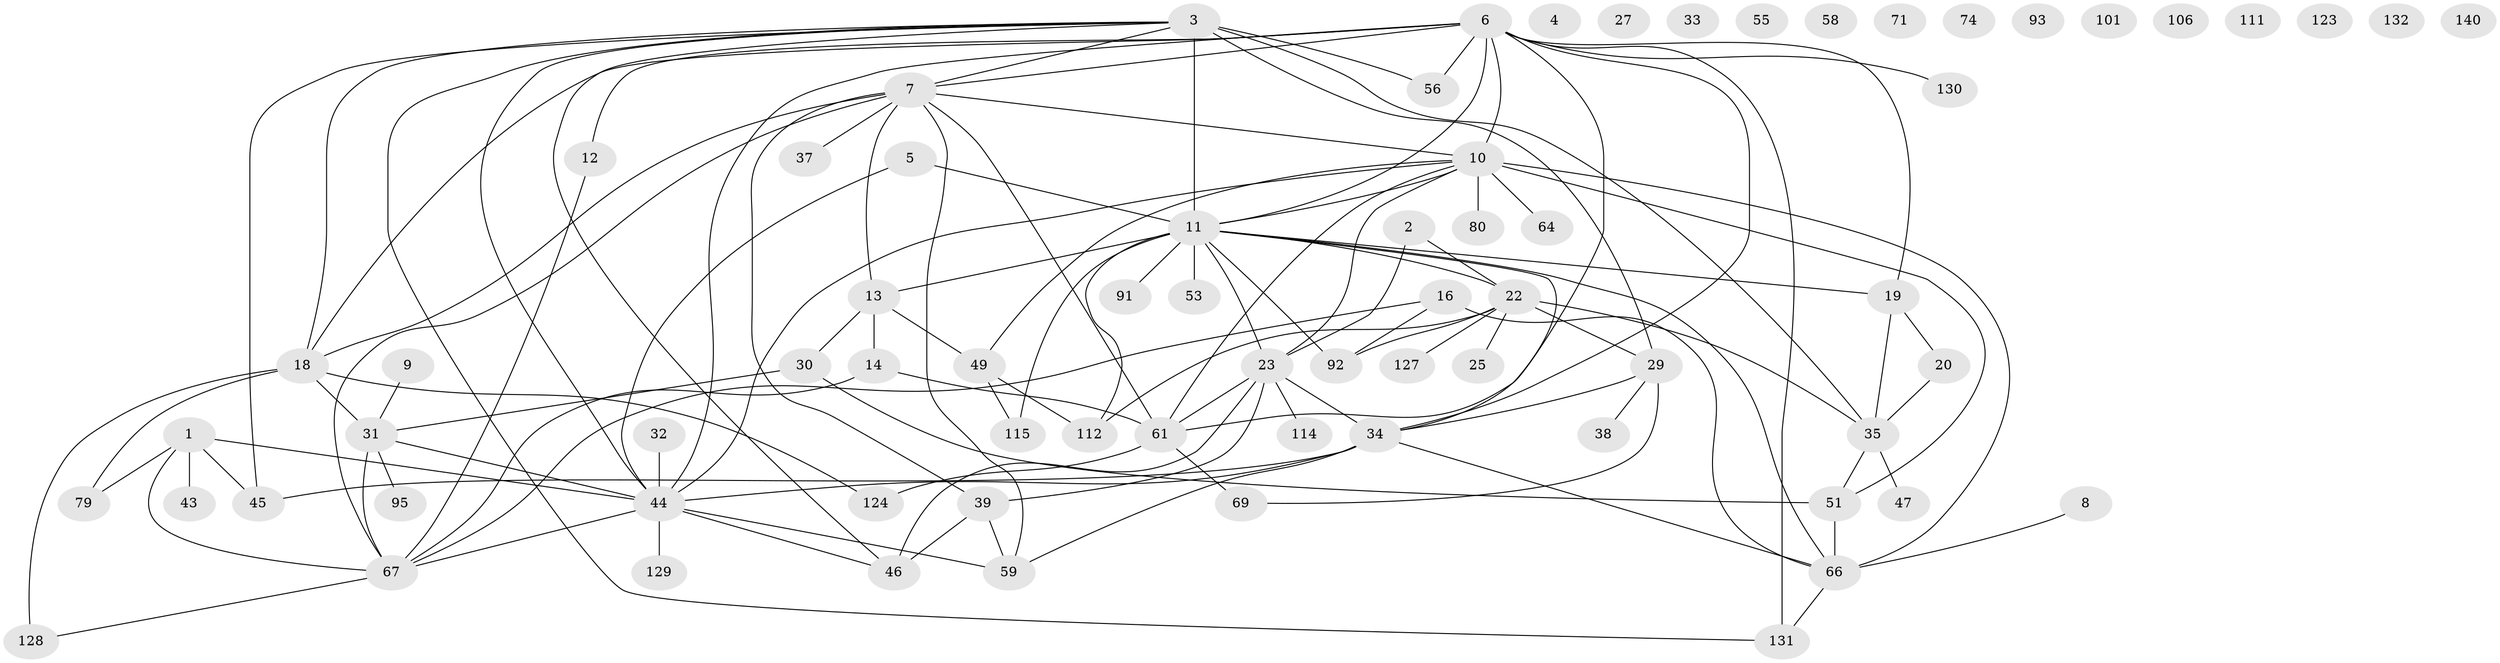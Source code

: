 // original degree distribution, {3: 0.2152777777777778, 2: 0.20833333333333334, 5: 0.08333333333333333, 0: 0.09027777777777778, 4: 0.13194444444444445, 1: 0.18055555555555555, 6: 0.041666666666666664, 7: 0.04861111111111111}
// Generated by graph-tools (version 1.1) at 2025/13/03/09/25 04:13:00]
// undirected, 72 vertices, 116 edges
graph export_dot {
graph [start="1"]
  node [color=gray90,style=filled];
  1 [super="+57"];
  2;
  3 [super="+15+94+97+50"];
  4;
  5;
  6 [super="+21"];
  7 [super="+84+76+28"];
  8 [super="+17"];
  9;
  10 [super="+118+90"];
  11 [super="+36+24+72"];
  12;
  13 [super="+110"];
  14;
  16 [super="+40"];
  18 [super="+26+82+65"];
  19 [super="+42"];
  20;
  22 [super="+136+78+52"];
  23 [super="+105"];
  25;
  27;
  29;
  30 [super="+54"];
  31 [super="+119"];
  32 [super="+77"];
  33;
  34 [super="+48+108"];
  35 [super="+75"];
  37;
  38 [super="+100"];
  39 [super="+70"];
  43;
  44 [super="+117"];
  45 [super="+68"];
  46 [super="+113"];
  47;
  49 [super="+139+85"];
  51 [super="+60"];
  53 [super="+81"];
  55;
  56 [super="+73"];
  58 [super="+116"];
  59 [super="+98"];
  61 [super="+62+107+125"];
  64;
  66 [super="+143"];
  67 [super="+86"];
  69;
  71;
  74;
  79;
  80;
  91;
  92;
  93;
  95;
  101;
  106;
  111;
  112;
  114 [super="+142"];
  115;
  123;
  124;
  127;
  128;
  129;
  130;
  131;
  132;
  140;
  1 -- 67;
  1 -- 43;
  1 -- 79;
  1 -- 44;
  1 -- 45;
  2 -- 23;
  2 -- 22;
  3 -- 44;
  3 -- 11 [weight=4];
  3 -- 35;
  3 -- 18;
  3 -- 7;
  3 -- 45;
  3 -- 56;
  3 -- 131;
  3 -- 29;
  3 -- 46;
  5 -- 11;
  5 -- 44;
  6 -- 34;
  6 -- 18 [weight=2];
  6 -- 130;
  6 -- 131;
  6 -- 7;
  6 -- 11;
  6 -- 12;
  6 -- 44;
  6 -- 19;
  6 -- 56;
  6 -- 61;
  6 -- 10;
  7 -- 37;
  7 -- 59;
  7 -- 67;
  7 -- 39;
  7 -- 61;
  7 -- 18;
  7 -- 10;
  7 -- 13;
  8 -- 66;
  9 -- 31;
  10 -- 66;
  10 -- 80;
  10 -- 23;
  10 -- 61;
  10 -- 44;
  10 -- 64;
  10 -- 49 [weight=2];
  10 -- 51;
  10 -- 11;
  11 -- 66;
  11 -- 23;
  11 -- 115;
  11 -- 91;
  11 -- 92;
  11 -- 112;
  11 -- 34;
  11 -- 53 [weight=2];
  11 -- 22;
  11 -- 13;
  11 -- 19;
  12 -- 67;
  13 -- 49;
  13 -- 30;
  13 -- 14;
  14 -- 67;
  14 -- 61;
  16 -- 66;
  16 -- 67;
  16 -- 92;
  18 -- 128 [weight=2];
  18 -- 124;
  18 -- 79;
  18 -- 31;
  19 -- 20;
  19 -- 35;
  20 -- 35;
  22 -- 112 [weight=2];
  22 -- 92;
  22 -- 29;
  22 -- 127;
  22 -- 25;
  22 -- 35;
  23 -- 34;
  23 -- 46;
  23 -- 114;
  23 -- 61;
  23 -- 39;
  29 -- 69;
  29 -- 34;
  29 -- 38;
  30 -- 51;
  30 -- 31;
  31 -- 95;
  31 -- 67;
  31 -- 44;
  32 -- 44;
  34 -- 66;
  34 -- 59;
  34 -- 44;
  34 -- 45 [weight=2];
  35 -- 51;
  35 -- 47;
  39 -- 59;
  39 -- 46;
  44 -- 129;
  44 -- 46;
  44 -- 67;
  44 -- 59;
  49 -- 112 [weight=2];
  49 -- 115;
  51 -- 66;
  61 -- 69;
  61 -- 124;
  66 -- 131;
  67 -- 128;
}
